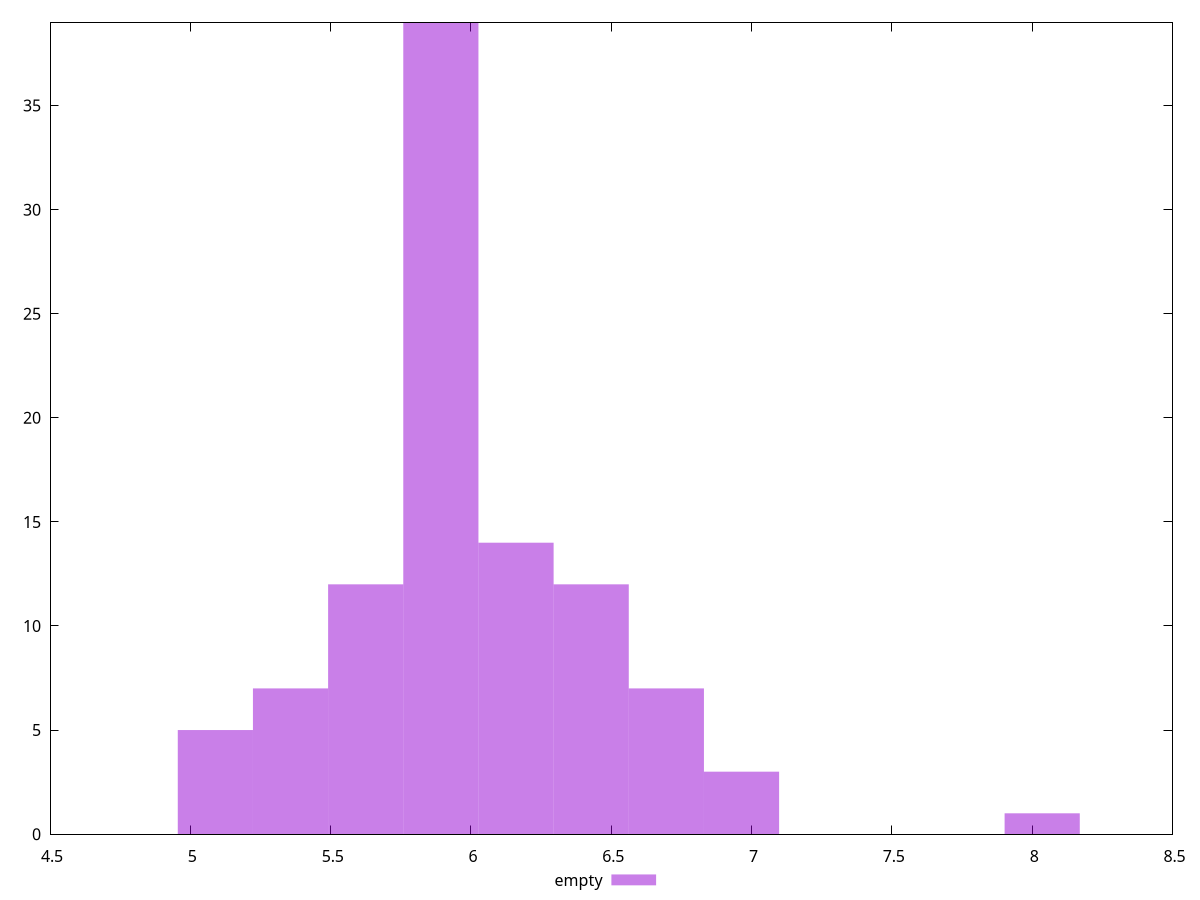$_empty <<EOF
6.428529490644225 12
5.892818699757207 39
6.964240281531244 3
5.624963304313697 12
6.160674095200716 14
5.357107908870188 7
6.696384886087735 7
5.089252513426678 5
8.035661863305283 1
EOF
set key outside below
set terminal pngcairo
set output "report_00005_2020-11-02T22-26-11.212Z/bootup-time/empty//raw_hist.png"
set yrange [0:39]
set boxwidth 0.2678553954435094
set style fill transparent solid 0.5 noborder
plot $_empty title "empty" with boxes ,
